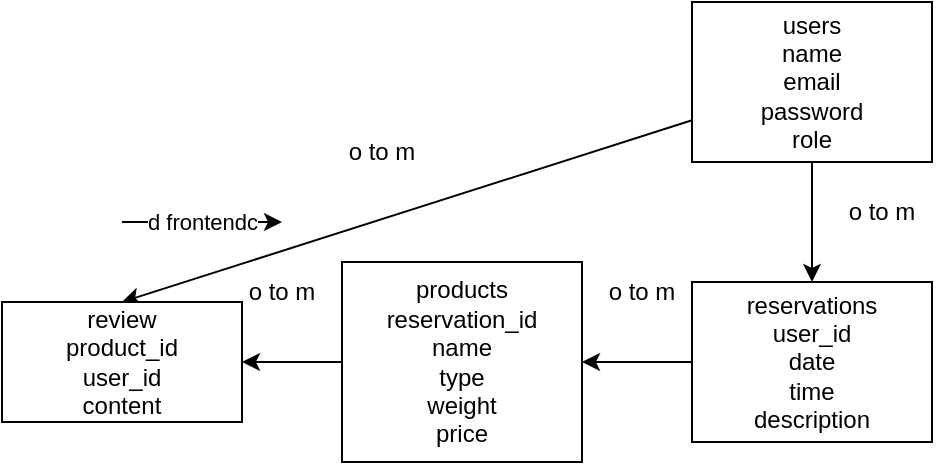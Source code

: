 <mxfile>
    <diagram id="ps5gg0DjHyRY_ZvZVbKA" name="Page-1">
        <mxGraphModel dx="370" dy="275" grid="1" gridSize="10" guides="1" tooltips="1" connect="1" arrows="1" fold="1" page="1" pageScale="1" pageWidth="850" pageHeight="1100" math="0" shadow="0">
            <root>
                <mxCell id="0"/>
                <mxCell id="1" parent="0"/>
                <mxCell id="8" style="edgeStyle=none;html=1;entryX=0.5;entryY=0;entryDx=0;entryDy=0;" parent="1" source="2" target="6" edge="1">
                    <mxGeometry relative="1" as="geometry"/>
                </mxCell>
                <mxCell id="11" style="edgeStyle=none;html=1;entryX=0.5;entryY=0;entryDx=0;entryDy=0;" parent="1" source="2" target="4" edge="1">
                    <mxGeometry relative="1" as="geometry"/>
                </mxCell>
                <mxCell id="2" value="users&lt;br&gt;name&lt;br&gt;email&lt;br&gt;password&lt;br&gt;role" style="whiteSpace=wrap;html=1;" parent="1" vertex="1">
                    <mxGeometry x="365" y="40" width="120" height="80" as="geometry"/>
                </mxCell>
                <mxCell id="5" style="edgeStyle=none;html=1;" parent="1" source="3" target="4" edge="1">
                    <mxGeometry relative="1" as="geometry"/>
                </mxCell>
                <mxCell id="3" value="products&lt;br&gt;reservation_id&lt;br&gt;name&lt;br&gt;type&lt;br&gt;weight&lt;br&gt;price" style="whiteSpace=wrap;html=1;" parent="1" vertex="1">
                    <mxGeometry x="190" y="170" width="120" height="100" as="geometry"/>
                </mxCell>
                <mxCell id="4" value="review&lt;br&gt;product_id&lt;br&gt;user_id&lt;br&gt;content" style="whiteSpace=wrap;html=1;" parent="1" vertex="1">
                    <mxGeometry x="20" y="190" width="120" height="60" as="geometry"/>
                </mxCell>
                <mxCell id="10" style="edgeStyle=none;html=1;" parent="1" source="6" target="3" edge="1">
                    <mxGeometry relative="1" as="geometry"/>
                </mxCell>
                <mxCell id="6" value="reservations&lt;br&gt;user_id&lt;br&gt;date&lt;br&gt;time&lt;br&gt;description" style="whiteSpace=wrap;html=1;" parent="1" vertex="1">
                    <mxGeometry x="365" y="180" width="120" height="80" as="geometry"/>
                </mxCell>
                <mxCell id="12" value="o to m" style="text;strokeColor=none;align=center;fillColor=none;html=1;verticalAlign=middle;whiteSpace=wrap;rounded=0;" parent="1" vertex="1">
                    <mxGeometry x="430" y="130" width="60" height="30" as="geometry"/>
                </mxCell>
                <mxCell id="13" value="o to m" style="text;strokeColor=none;align=center;fillColor=none;html=1;verticalAlign=middle;whiteSpace=wrap;rounded=0;" parent="1" vertex="1">
                    <mxGeometry x="310" y="170" width="60" height="30" as="geometry"/>
                </mxCell>
                <mxCell id="14" value="o to m" style="text;strokeColor=none;align=center;fillColor=none;html=1;verticalAlign=middle;whiteSpace=wrap;rounded=0;" parent="1" vertex="1">
                    <mxGeometry x="130" y="170" width="60" height="30" as="geometry"/>
                </mxCell>
                <mxCell id="15" value="o to m" style="text;strokeColor=none;align=center;fillColor=none;html=1;verticalAlign=middle;whiteSpace=wrap;rounded=0;" parent="1" vertex="1">
                    <mxGeometry x="180" y="100" width="60" height="30" as="geometry"/>
                </mxCell>
                <mxCell id="16" value="d frontendc" style="edgeStyle=none;orthogonalLoop=1;jettySize=auto;html=1;" edge="1" parent="1">
                    <mxGeometry width="80" relative="1" as="geometry">
                        <mxPoint x="80" y="150" as="sourcePoint"/>
                        <mxPoint x="160" y="150" as="targetPoint"/>
                        <Array as="points"/>
                    </mxGeometry>
                </mxCell>
            </root>
        </mxGraphModel>
    </diagram>
</mxfile>